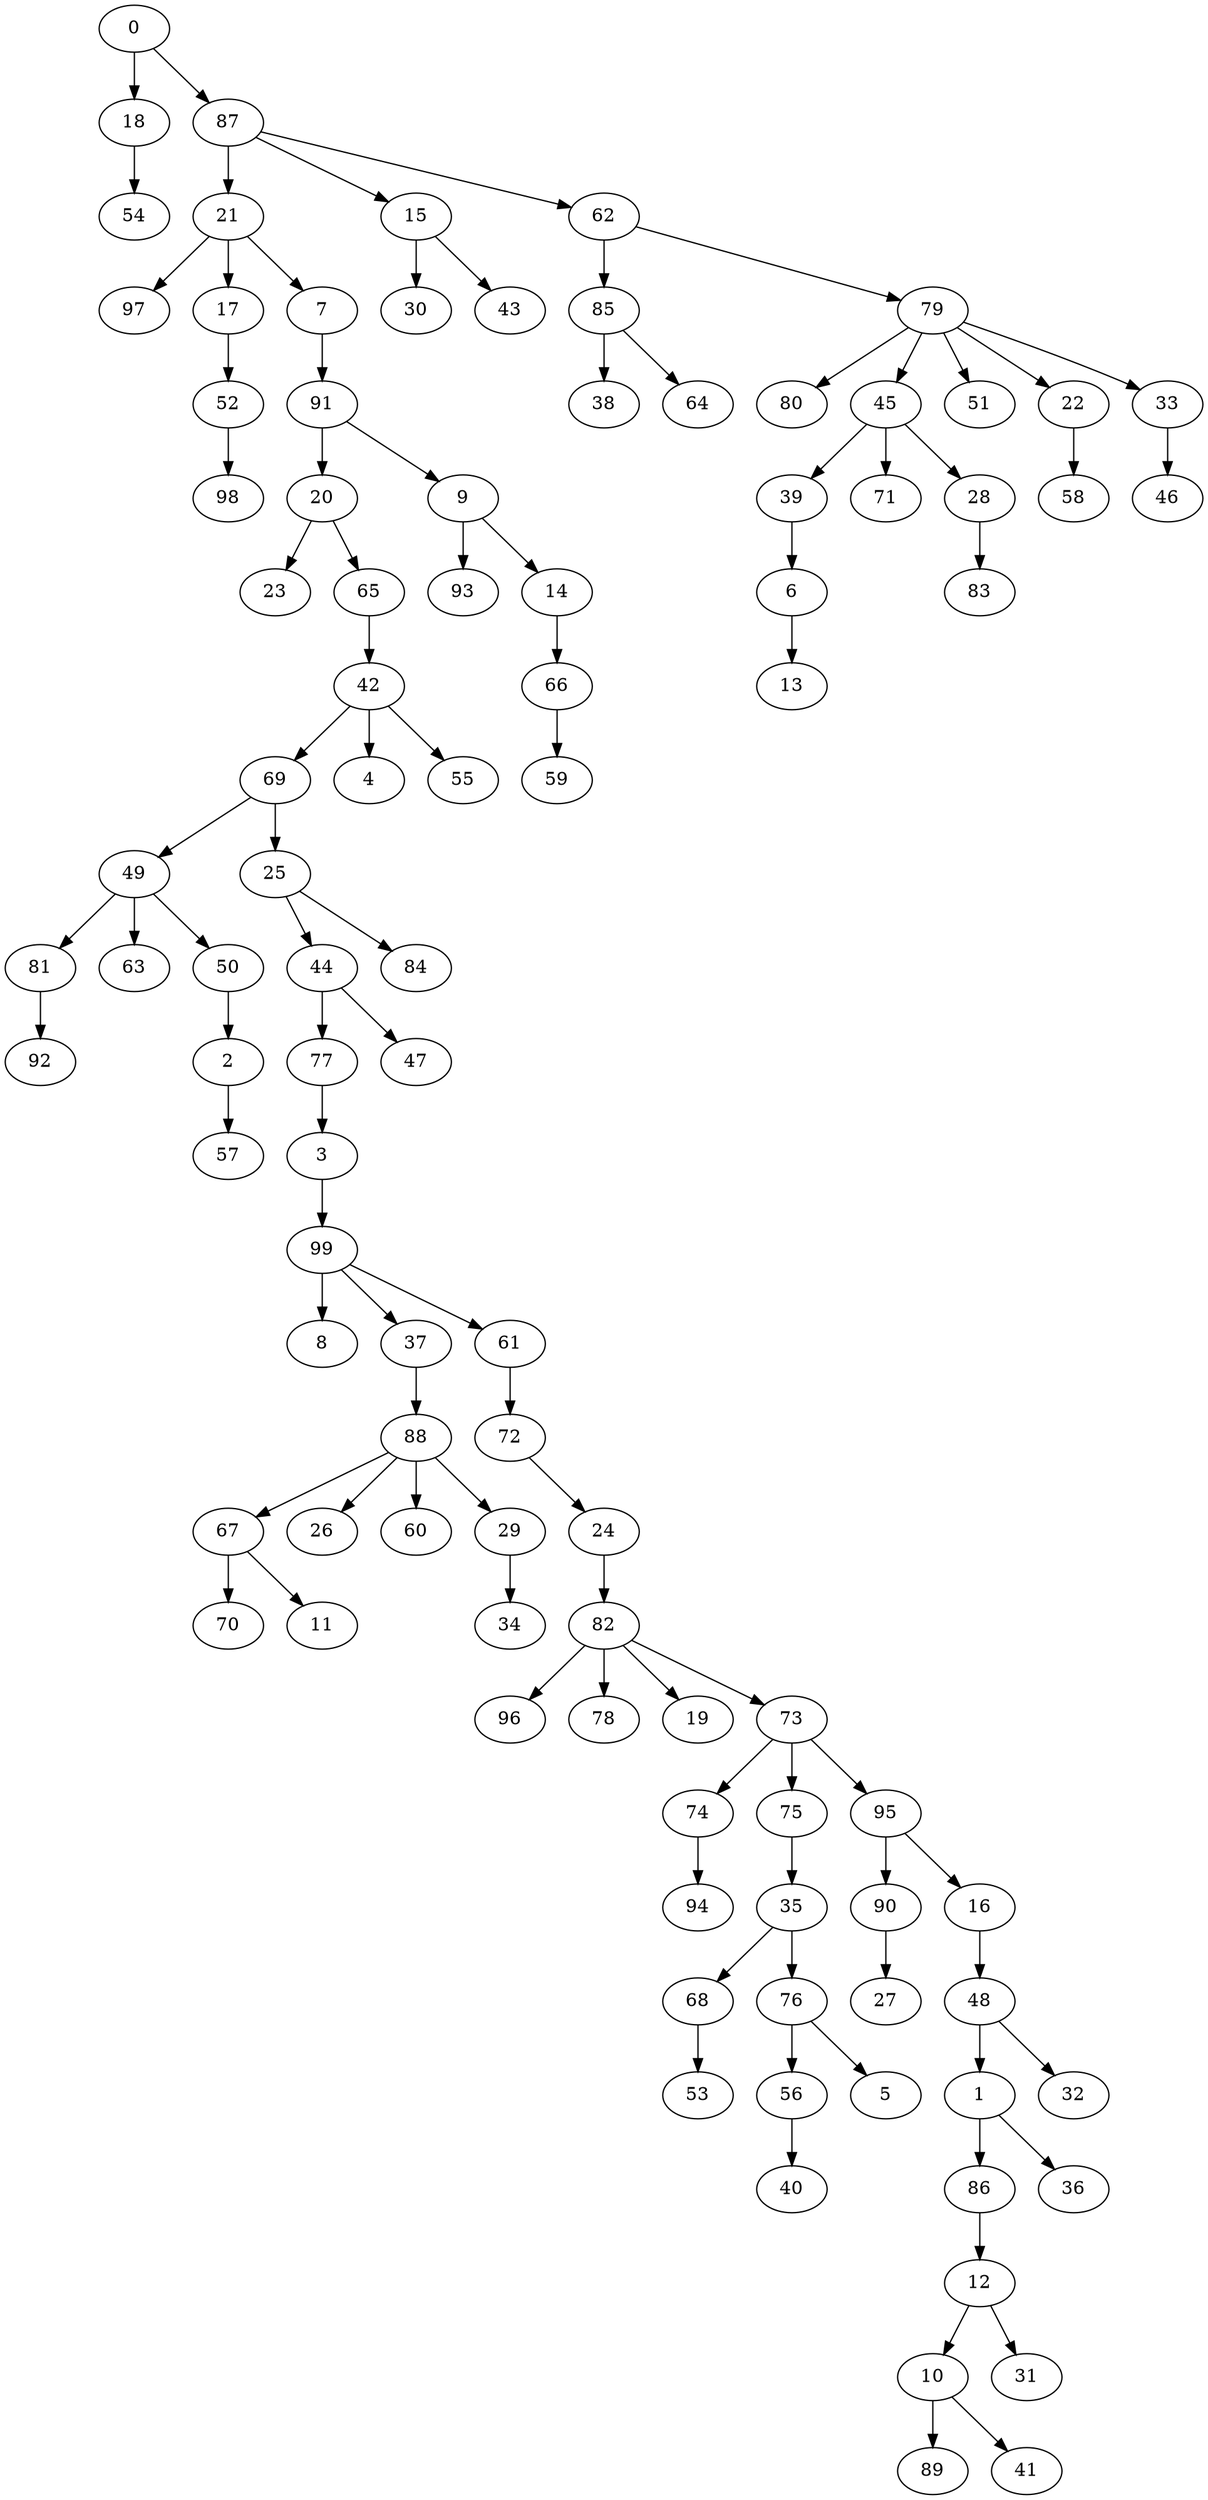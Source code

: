 digraph Geografico_nodes_100_distanciaMax_3_Prim_nodeSource_0 {
"10";
"89";
"67";
"70";
"56";
"40";
"18";
"54";
"41";
"99";
"8";
"21";
"97";
"2";
"57";
"15";
"30";
"88";
"26";
"0";
"52";
"98";
"85";
"38";
"64";
"62";
"81";
"92";
"49";
"79";
"80";
"63";
"60";
"68";
"53";
"43";
"6";
"13";
"39";
"45";
"12";
"31";
"86";
"74";
"94";
"82";
"96";
"29";
"34";
"11";
"37";
"1";
"78";
"76";
"5";
"35";
"75";
"90";
"27";
"19";
"95";
"36";
"48";
"32";
"16";
"73";
"24";
"72";
"61";
"3";
"77";
"44";
"47";
"25";
"84";
"69";
"17";
"42";
"4";
"55";
"51";
"50";
"20";
"23";
"65";
"91";
"9";
"93";
"66";
"59";
"14";
"7";
"71";
"22";
"58";
"33";
"46";
"28";
"83";
"87";
"10" -> "89" [weight=10];
"67" -> "70" [weight=7];
"56" -> "40" [weight=7];
"18" -> "54" [weight=6];
"10" -> "41" [weight=6];
"99" -> "8" [weight=6];
"21" -> "97" [weight=5];
"2" -> "57" [weight=5];
"15" -> "30" [weight=5];
"88" -> "26" [weight=5];
"0" -> "18" [weight=5];
"52" -> "98" [weight=4];
"85" -> "38" [weight=4];
"85" -> "64" [weight=2];
"62" -> "85" [weight=4];
"81" -> "92" [weight=3];
"49" -> "81" [weight=4];
"79" -> "80" [weight=4];
"49" -> "63" [weight=4];
"88" -> "60" [weight=4];
"68" -> "53" [weight=4];
"15" -> "43" [weight=4];
"6" -> "13" [weight=4];
"39" -> "6" [weight=2];
"45" -> "39" [weight=4];
"12" -> "31" [weight=3];
"12" -> "10" [weight=3];
"86" -> "12" [weight=4];
"74" -> "94" [weight=3];
"82" -> "96" [weight=2];
"29" -> "34" [weight=1];
"88" -> "29" [weight=2];
"67" -> "11" [weight=2];
"88" -> "67" [weight=1];
"37" -> "88" [weight=2];
"1" -> "86" [weight=2];
"82" -> "78" [weight=2];
"76" -> "5" [weight=2];
"76" -> "56" [weight=1];
"35" -> "76" [weight=2];
"35" -> "68" [weight=2];
"75" -> "35" [weight=2];
"90" -> "27" [weight=2];
"82" -> "19" [weight=2];
"95" -> "90" [weight=1];
"1" -> "36" [weight=1];
"48" -> "32" [weight=1];
"48" -> "1" [weight=1];
"16" -> "48" [weight=1];
"95" -> "16" [weight=1];
"73" -> "95" [weight=1];
"73" -> "75" [weight=1];
"73" -> "74" [weight=1];
"82" -> "73" [weight=1];
"24" -> "82" [weight=2];
"72" -> "24" [weight=1];
"61" -> "72" [weight=2];
"99" -> "61" [weight=2];
"99" -> "37" [weight=2];
"3" -> "99" [weight=2];
"77" -> "3" [weight=4];
"44" -> "77" [weight=2];
"44" -> "47" [weight=1];
"25" -> "44" [weight=2];
"25" -> "84" [weight=1];
"69" -> "25" [weight=4];
"17" -> "52" [weight=1];
"21" -> "17" [weight=4];
"42" -> "4" [weight=4];
"42" -> "55" [weight=3];
"79" -> "51" [weight=3];
"50" -> "2" [weight=1];
"49" -> "50" [weight=2];
"69" -> "49" [weight=3];
"42" -> "69" [weight=2];
"20" -> "23" [weight=2];
"65" -> "42" [weight=1];
"20" -> "65" [weight=1];
"91" -> "20" [weight=3];
"9" -> "93" [weight=2];
"66" -> "59" [weight=2];
"14" -> "66" [weight=1];
"9" -> "14" [weight=1];
"91" -> "9" [weight=1];
"7" -> "91" [weight=1];
"21" -> "7" [weight=3];
"45" -> "71" [weight=2];
"22" -> "58" [weight=2];
"33" -> "46" [weight=2];
"79" -> "33" [weight=2];
"28" -> "83" [weight=1];
"45" -> "28" [weight=1];
"79" -> "45" [weight=1];
"79" -> "22" [weight=1];
"62" -> "79" [weight=1];
"87" -> "62" [weight=1];
"87" -> "21" [weight=1];
"87" -> "15" [weight=1];
"0" -> "87" [weight=3];
}